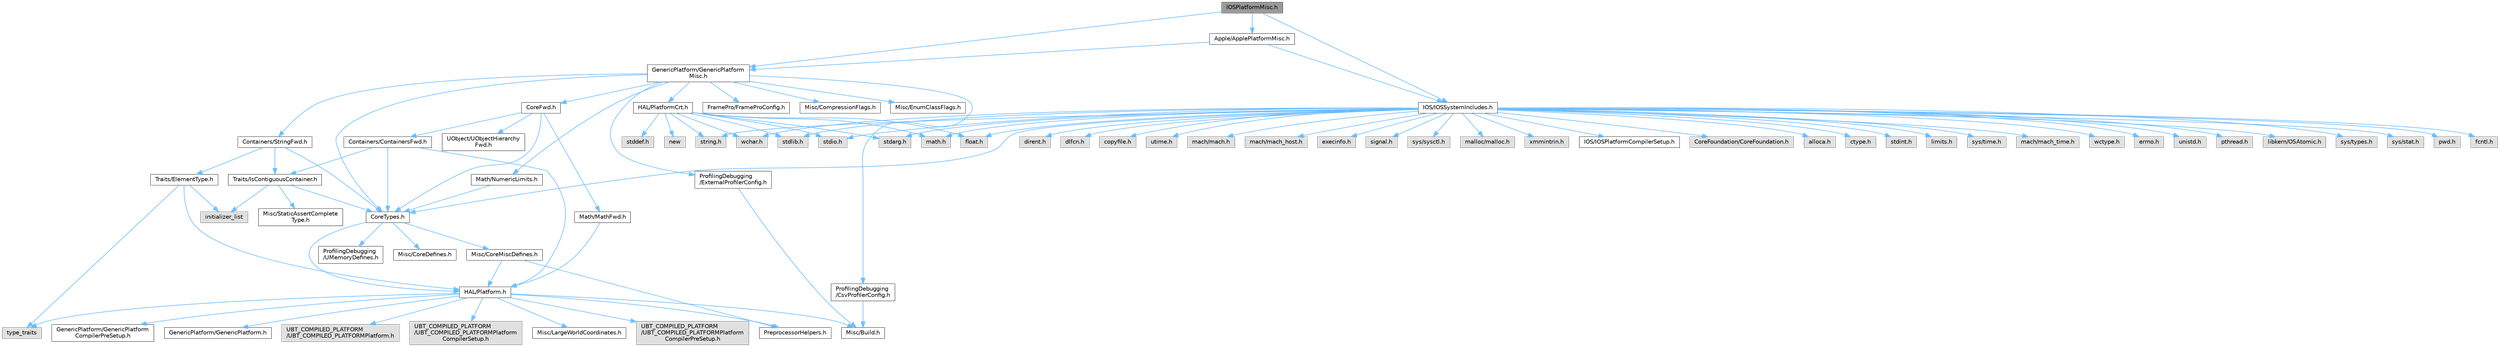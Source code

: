digraph "IOSPlatformMisc.h"
{
 // INTERACTIVE_SVG=YES
 // LATEX_PDF_SIZE
  bgcolor="transparent";
  edge [fontname=Helvetica,fontsize=10,labelfontname=Helvetica,labelfontsize=10];
  node [fontname=Helvetica,fontsize=10,shape=box,height=0.2,width=0.4];
  Node1 [id="Node000001",label="IOSPlatformMisc.h",height=0.2,width=0.4,color="gray40", fillcolor="grey60", style="filled", fontcolor="black",tooltip=" "];
  Node1 -> Node2 [id="edge1_Node000001_Node000002",color="steelblue1",style="solid",tooltip=" "];
  Node2 [id="Node000002",label="GenericPlatform/GenericPlatform\lMisc.h",height=0.2,width=0.4,color="grey40", fillcolor="white", style="filled",URL="$db/d9a/GenericPlatformMisc_8h.html",tooltip=" "];
  Node2 -> Node3 [id="edge2_Node000002_Node000003",color="steelblue1",style="solid",tooltip=" "];
  Node3 [id="Node000003",label="Containers/StringFwd.h",height=0.2,width=0.4,color="grey40", fillcolor="white", style="filled",URL="$df/d37/StringFwd_8h.html",tooltip=" "];
  Node3 -> Node4 [id="edge3_Node000003_Node000004",color="steelblue1",style="solid",tooltip=" "];
  Node4 [id="Node000004",label="CoreTypes.h",height=0.2,width=0.4,color="grey40", fillcolor="white", style="filled",URL="$dc/dec/CoreTypes_8h.html",tooltip=" "];
  Node4 -> Node5 [id="edge4_Node000004_Node000005",color="steelblue1",style="solid",tooltip=" "];
  Node5 [id="Node000005",label="HAL/Platform.h",height=0.2,width=0.4,color="grey40", fillcolor="white", style="filled",URL="$d9/dd0/Platform_8h.html",tooltip=" "];
  Node5 -> Node6 [id="edge5_Node000005_Node000006",color="steelblue1",style="solid",tooltip=" "];
  Node6 [id="Node000006",label="Misc/Build.h",height=0.2,width=0.4,color="grey40", fillcolor="white", style="filled",URL="$d3/dbb/Build_8h.html",tooltip=" "];
  Node5 -> Node7 [id="edge6_Node000005_Node000007",color="steelblue1",style="solid",tooltip=" "];
  Node7 [id="Node000007",label="Misc/LargeWorldCoordinates.h",height=0.2,width=0.4,color="grey40", fillcolor="white", style="filled",URL="$d2/dcb/LargeWorldCoordinates_8h.html",tooltip=" "];
  Node5 -> Node8 [id="edge7_Node000005_Node000008",color="steelblue1",style="solid",tooltip=" "];
  Node8 [id="Node000008",label="type_traits",height=0.2,width=0.4,color="grey60", fillcolor="#E0E0E0", style="filled",tooltip=" "];
  Node5 -> Node9 [id="edge8_Node000005_Node000009",color="steelblue1",style="solid",tooltip=" "];
  Node9 [id="Node000009",label="PreprocessorHelpers.h",height=0.2,width=0.4,color="grey40", fillcolor="white", style="filled",URL="$db/ddb/PreprocessorHelpers_8h.html",tooltip=" "];
  Node5 -> Node10 [id="edge9_Node000005_Node000010",color="steelblue1",style="solid",tooltip=" "];
  Node10 [id="Node000010",label="UBT_COMPILED_PLATFORM\l/UBT_COMPILED_PLATFORMPlatform\lCompilerPreSetup.h",height=0.2,width=0.4,color="grey60", fillcolor="#E0E0E0", style="filled",tooltip=" "];
  Node5 -> Node11 [id="edge10_Node000005_Node000011",color="steelblue1",style="solid",tooltip=" "];
  Node11 [id="Node000011",label="GenericPlatform/GenericPlatform\lCompilerPreSetup.h",height=0.2,width=0.4,color="grey40", fillcolor="white", style="filled",URL="$d9/dc8/GenericPlatformCompilerPreSetup_8h.html",tooltip=" "];
  Node5 -> Node12 [id="edge11_Node000005_Node000012",color="steelblue1",style="solid",tooltip=" "];
  Node12 [id="Node000012",label="GenericPlatform/GenericPlatform.h",height=0.2,width=0.4,color="grey40", fillcolor="white", style="filled",URL="$d6/d84/GenericPlatform_8h.html",tooltip=" "];
  Node5 -> Node13 [id="edge12_Node000005_Node000013",color="steelblue1",style="solid",tooltip=" "];
  Node13 [id="Node000013",label="UBT_COMPILED_PLATFORM\l/UBT_COMPILED_PLATFORMPlatform.h",height=0.2,width=0.4,color="grey60", fillcolor="#E0E0E0", style="filled",tooltip=" "];
  Node5 -> Node14 [id="edge13_Node000005_Node000014",color="steelblue1",style="solid",tooltip=" "];
  Node14 [id="Node000014",label="UBT_COMPILED_PLATFORM\l/UBT_COMPILED_PLATFORMPlatform\lCompilerSetup.h",height=0.2,width=0.4,color="grey60", fillcolor="#E0E0E0", style="filled",tooltip=" "];
  Node4 -> Node15 [id="edge14_Node000004_Node000015",color="steelblue1",style="solid",tooltip=" "];
  Node15 [id="Node000015",label="ProfilingDebugging\l/UMemoryDefines.h",height=0.2,width=0.4,color="grey40", fillcolor="white", style="filled",URL="$d2/da2/UMemoryDefines_8h.html",tooltip=" "];
  Node4 -> Node16 [id="edge15_Node000004_Node000016",color="steelblue1",style="solid",tooltip=" "];
  Node16 [id="Node000016",label="Misc/CoreMiscDefines.h",height=0.2,width=0.4,color="grey40", fillcolor="white", style="filled",URL="$da/d38/CoreMiscDefines_8h.html",tooltip=" "];
  Node16 -> Node5 [id="edge16_Node000016_Node000005",color="steelblue1",style="solid",tooltip=" "];
  Node16 -> Node9 [id="edge17_Node000016_Node000009",color="steelblue1",style="solid",tooltip=" "];
  Node4 -> Node17 [id="edge18_Node000004_Node000017",color="steelblue1",style="solid",tooltip=" "];
  Node17 [id="Node000017",label="Misc/CoreDefines.h",height=0.2,width=0.4,color="grey40", fillcolor="white", style="filled",URL="$d3/dd2/CoreDefines_8h.html",tooltip=" "];
  Node3 -> Node18 [id="edge19_Node000003_Node000018",color="steelblue1",style="solid",tooltip=" "];
  Node18 [id="Node000018",label="Traits/ElementType.h",height=0.2,width=0.4,color="grey40", fillcolor="white", style="filled",URL="$d5/d4f/ElementType_8h.html",tooltip=" "];
  Node18 -> Node5 [id="edge20_Node000018_Node000005",color="steelblue1",style="solid",tooltip=" "];
  Node18 -> Node19 [id="edge21_Node000018_Node000019",color="steelblue1",style="solid",tooltip=" "];
  Node19 [id="Node000019",label="initializer_list",height=0.2,width=0.4,color="grey60", fillcolor="#E0E0E0", style="filled",tooltip=" "];
  Node18 -> Node8 [id="edge22_Node000018_Node000008",color="steelblue1",style="solid",tooltip=" "];
  Node3 -> Node20 [id="edge23_Node000003_Node000020",color="steelblue1",style="solid",tooltip=" "];
  Node20 [id="Node000020",label="Traits/IsContiguousContainer.h",height=0.2,width=0.4,color="grey40", fillcolor="white", style="filled",URL="$d5/d3c/IsContiguousContainer_8h.html",tooltip=" "];
  Node20 -> Node4 [id="edge24_Node000020_Node000004",color="steelblue1",style="solid",tooltip=" "];
  Node20 -> Node21 [id="edge25_Node000020_Node000021",color="steelblue1",style="solid",tooltip=" "];
  Node21 [id="Node000021",label="Misc/StaticAssertComplete\lType.h",height=0.2,width=0.4,color="grey40", fillcolor="white", style="filled",URL="$d5/d4e/StaticAssertCompleteType_8h.html",tooltip=" "];
  Node20 -> Node19 [id="edge26_Node000020_Node000019",color="steelblue1",style="solid",tooltip=" "];
  Node2 -> Node22 [id="edge27_Node000002_Node000022",color="steelblue1",style="solid",tooltip=" "];
  Node22 [id="Node000022",label="CoreFwd.h",height=0.2,width=0.4,color="grey40", fillcolor="white", style="filled",URL="$d1/d1e/CoreFwd_8h.html",tooltip=" "];
  Node22 -> Node4 [id="edge28_Node000022_Node000004",color="steelblue1",style="solid",tooltip=" "];
  Node22 -> Node23 [id="edge29_Node000022_Node000023",color="steelblue1",style="solid",tooltip=" "];
  Node23 [id="Node000023",label="Containers/ContainersFwd.h",height=0.2,width=0.4,color="grey40", fillcolor="white", style="filled",URL="$d4/d0a/ContainersFwd_8h.html",tooltip=" "];
  Node23 -> Node5 [id="edge30_Node000023_Node000005",color="steelblue1",style="solid",tooltip=" "];
  Node23 -> Node4 [id="edge31_Node000023_Node000004",color="steelblue1",style="solid",tooltip=" "];
  Node23 -> Node20 [id="edge32_Node000023_Node000020",color="steelblue1",style="solid",tooltip=" "];
  Node22 -> Node24 [id="edge33_Node000022_Node000024",color="steelblue1",style="solid",tooltip=" "];
  Node24 [id="Node000024",label="Math/MathFwd.h",height=0.2,width=0.4,color="grey40", fillcolor="white", style="filled",URL="$d2/d10/MathFwd_8h.html",tooltip=" "];
  Node24 -> Node5 [id="edge34_Node000024_Node000005",color="steelblue1",style="solid",tooltip=" "];
  Node22 -> Node25 [id="edge35_Node000022_Node000025",color="steelblue1",style="solid",tooltip=" "];
  Node25 [id="Node000025",label="UObject/UObjectHierarchy\lFwd.h",height=0.2,width=0.4,color="grey40", fillcolor="white", style="filled",URL="$d3/d13/UObjectHierarchyFwd_8h.html",tooltip=" "];
  Node2 -> Node4 [id="edge36_Node000002_Node000004",color="steelblue1",style="solid",tooltip=" "];
  Node2 -> Node26 [id="edge37_Node000002_Node000026",color="steelblue1",style="solid",tooltip=" "];
  Node26 [id="Node000026",label="FramePro/FrameProConfig.h",height=0.2,width=0.4,color="grey40", fillcolor="white", style="filled",URL="$d7/d90/FrameProConfig_8h.html",tooltip=" "];
  Node2 -> Node27 [id="edge38_Node000002_Node000027",color="steelblue1",style="solid",tooltip=" "];
  Node27 [id="Node000027",label="HAL/PlatformCrt.h",height=0.2,width=0.4,color="grey40", fillcolor="white", style="filled",URL="$d8/d75/PlatformCrt_8h.html",tooltip=" "];
  Node27 -> Node28 [id="edge39_Node000027_Node000028",color="steelblue1",style="solid",tooltip=" "];
  Node28 [id="Node000028",label="new",height=0.2,width=0.4,color="grey60", fillcolor="#E0E0E0", style="filled",tooltip=" "];
  Node27 -> Node29 [id="edge40_Node000027_Node000029",color="steelblue1",style="solid",tooltip=" "];
  Node29 [id="Node000029",label="wchar.h",height=0.2,width=0.4,color="grey60", fillcolor="#E0E0E0", style="filled",tooltip=" "];
  Node27 -> Node30 [id="edge41_Node000027_Node000030",color="steelblue1",style="solid",tooltip=" "];
  Node30 [id="Node000030",label="stddef.h",height=0.2,width=0.4,color="grey60", fillcolor="#E0E0E0", style="filled",tooltip=" "];
  Node27 -> Node31 [id="edge42_Node000027_Node000031",color="steelblue1",style="solid",tooltip=" "];
  Node31 [id="Node000031",label="stdlib.h",height=0.2,width=0.4,color="grey60", fillcolor="#E0E0E0", style="filled",tooltip=" "];
  Node27 -> Node32 [id="edge43_Node000027_Node000032",color="steelblue1",style="solid",tooltip=" "];
  Node32 [id="Node000032",label="stdio.h",height=0.2,width=0.4,color="grey60", fillcolor="#E0E0E0", style="filled",tooltip=" "];
  Node27 -> Node33 [id="edge44_Node000027_Node000033",color="steelblue1",style="solid",tooltip=" "];
  Node33 [id="Node000033",label="stdarg.h",height=0.2,width=0.4,color="grey60", fillcolor="#E0E0E0", style="filled",tooltip=" "];
  Node27 -> Node34 [id="edge45_Node000027_Node000034",color="steelblue1",style="solid",tooltip=" "];
  Node34 [id="Node000034",label="math.h",height=0.2,width=0.4,color="grey60", fillcolor="#E0E0E0", style="filled",tooltip=" "];
  Node27 -> Node35 [id="edge46_Node000027_Node000035",color="steelblue1",style="solid",tooltip=" "];
  Node35 [id="Node000035",label="float.h",height=0.2,width=0.4,color="grey60", fillcolor="#E0E0E0", style="filled",tooltip=" "];
  Node27 -> Node36 [id="edge47_Node000027_Node000036",color="steelblue1",style="solid",tooltip=" "];
  Node36 [id="Node000036",label="string.h",height=0.2,width=0.4,color="grey60", fillcolor="#E0E0E0", style="filled",tooltip=" "];
  Node2 -> Node37 [id="edge48_Node000002_Node000037",color="steelblue1",style="solid",tooltip=" "];
  Node37 [id="Node000037",label="Math/NumericLimits.h",height=0.2,width=0.4,color="grey40", fillcolor="white", style="filled",URL="$df/d1b/NumericLimits_8h.html",tooltip=" "];
  Node37 -> Node4 [id="edge49_Node000037_Node000004",color="steelblue1",style="solid",tooltip=" "];
  Node2 -> Node38 [id="edge50_Node000002_Node000038",color="steelblue1",style="solid",tooltip=" "];
  Node38 [id="Node000038",label="Misc/CompressionFlags.h",height=0.2,width=0.4,color="grey40", fillcolor="white", style="filled",URL="$d9/d76/CompressionFlags_8h.html",tooltip=" "];
  Node2 -> Node39 [id="edge51_Node000002_Node000039",color="steelblue1",style="solid",tooltip=" "];
  Node39 [id="Node000039",label="Misc/EnumClassFlags.h",height=0.2,width=0.4,color="grey40", fillcolor="white", style="filled",URL="$d8/de7/EnumClassFlags_8h.html",tooltip=" "];
  Node2 -> Node40 [id="edge52_Node000002_Node000040",color="steelblue1",style="solid",tooltip=" "];
  Node40 [id="Node000040",label="ProfilingDebugging\l/CsvProfilerConfig.h",height=0.2,width=0.4,color="grey40", fillcolor="white", style="filled",URL="$d3/d88/CsvProfilerConfig_8h.html",tooltip=" "];
  Node40 -> Node6 [id="edge53_Node000040_Node000006",color="steelblue1",style="solid",tooltip=" "];
  Node2 -> Node41 [id="edge54_Node000002_Node000041",color="steelblue1",style="solid",tooltip=" "];
  Node41 [id="Node000041",label="ProfilingDebugging\l/ExternalProfilerConfig.h",height=0.2,width=0.4,color="grey40", fillcolor="white", style="filled",URL="$d3/dbb/ExternalProfilerConfig_8h.html",tooltip=" "];
  Node41 -> Node6 [id="edge55_Node000041_Node000006",color="steelblue1",style="solid",tooltip=" "];
  Node1 -> Node42 [id="edge56_Node000001_Node000042",color="steelblue1",style="solid",tooltip=" "];
  Node42 [id="Node000042",label="IOS/IOSSystemIncludes.h",height=0.2,width=0.4,color="grey40", fillcolor="white", style="filled",URL="$db/dda/IOSSystemIncludes_8h.html",tooltip=" "];
  Node42 -> Node4 [id="edge57_Node000042_Node000004",color="steelblue1",style="solid",tooltip=" "];
  Node42 -> Node43 [id="edge58_Node000042_Node000043",color="steelblue1",style="solid",tooltip=" "];
  Node43 [id="Node000043",label="IOS/IOSPlatformCompilerSetup.h",height=0.2,width=0.4,color="grey40", fillcolor="white", style="filled",URL="$d9/dfe/IOSPlatformCompilerSetup_8h.html",tooltip=" "];
  Node42 -> Node44 [id="edge59_Node000042_Node000044",color="steelblue1",style="solid",tooltip=" "];
  Node44 [id="Node000044",label="CoreFoundation/CoreFoundation.h",height=0.2,width=0.4,color="grey60", fillcolor="#E0E0E0", style="filled",tooltip=" "];
  Node42 -> Node36 [id="edge60_Node000042_Node000036",color="steelblue1",style="solid",tooltip=" "];
  Node42 -> Node45 [id="edge61_Node000042_Node000045",color="steelblue1",style="solid",tooltip=" "];
  Node45 [id="Node000045",label="alloca.h",height=0.2,width=0.4,color="grey60", fillcolor="#E0E0E0", style="filled",tooltip=" "];
  Node42 -> Node31 [id="edge62_Node000042_Node000031",color="steelblue1",style="solid",tooltip=" "];
  Node42 -> Node32 [id="edge63_Node000042_Node000032",color="steelblue1",style="solid",tooltip=" "];
  Node42 -> Node35 [id="edge64_Node000042_Node000035",color="steelblue1",style="solid",tooltip=" "];
  Node42 -> Node46 [id="edge65_Node000042_Node000046",color="steelblue1",style="solid",tooltip=" "];
  Node46 [id="Node000046",label="ctype.h",height=0.2,width=0.4,color="grey60", fillcolor="#E0E0E0", style="filled",tooltip=" "];
  Node42 -> Node33 [id="edge66_Node000042_Node000033",color="steelblue1",style="solid",tooltip=" "];
  Node42 -> Node47 [id="edge67_Node000042_Node000047",color="steelblue1",style="solid",tooltip=" "];
  Node47 [id="Node000047",label="stdint.h",height=0.2,width=0.4,color="grey60", fillcolor="#E0E0E0", style="filled",tooltip=" "];
  Node42 -> Node48 [id="edge68_Node000042_Node000048",color="steelblue1",style="solid",tooltip=" "];
  Node48 [id="Node000048",label="limits.h",height=0.2,width=0.4,color="grey60", fillcolor="#E0E0E0", style="filled",tooltip=" "];
  Node42 -> Node49 [id="edge69_Node000042_Node000049",color="steelblue1",style="solid",tooltip=" "];
  Node49 [id="Node000049",label="sys/time.h",height=0.2,width=0.4,color="grey60", fillcolor="#E0E0E0", style="filled",tooltip=" "];
  Node42 -> Node34 [id="edge70_Node000042_Node000034",color="steelblue1",style="solid",tooltip=" "];
  Node42 -> Node50 [id="edge71_Node000042_Node000050",color="steelblue1",style="solid",tooltip=" "];
  Node50 [id="Node000050",label="mach/mach_time.h",height=0.2,width=0.4,color="grey60", fillcolor="#E0E0E0", style="filled",tooltip=" "];
  Node42 -> Node29 [id="edge72_Node000042_Node000029",color="steelblue1",style="solid",tooltip=" "];
  Node42 -> Node51 [id="edge73_Node000042_Node000051",color="steelblue1",style="solid",tooltip=" "];
  Node51 [id="Node000051",label="wctype.h",height=0.2,width=0.4,color="grey60", fillcolor="#E0E0E0", style="filled",tooltip=" "];
  Node42 -> Node52 [id="edge74_Node000042_Node000052",color="steelblue1",style="solid",tooltip=" "];
  Node52 [id="Node000052",label="errno.h",height=0.2,width=0.4,color="grey60", fillcolor="#E0E0E0", style="filled",tooltip=" "];
  Node42 -> Node53 [id="edge75_Node000042_Node000053",color="steelblue1",style="solid",tooltip=" "];
  Node53 [id="Node000053",label="unistd.h",height=0.2,width=0.4,color="grey60", fillcolor="#E0E0E0", style="filled",tooltip=" "];
  Node42 -> Node54 [id="edge76_Node000042_Node000054",color="steelblue1",style="solid",tooltip=" "];
  Node54 [id="Node000054",label="pthread.h",height=0.2,width=0.4,color="grey60", fillcolor="#E0E0E0", style="filled",tooltip=" "];
  Node42 -> Node55 [id="edge77_Node000042_Node000055",color="steelblue1",style="solid",tooltip=" "];
  Node55 [id="Node000055",label="libkern/OSAtomic.h",height=0.2,width=0.4,color="grey60", fillcolor="#E0E0E0", style="filled",tooltip=" "];
  Node42 -> Node56 [id="edge78_Node000042_Node000056",color="steelblue1",style="solid",tooltip=" "];
  Node56 [id="Node000056",label="sys/types.h",height=0.2,width=0.4,color="grey60", fillcolor="#E0E0E0", style="filled",tooltip=" "];
  Node42 -> Node57 [id="edge79_Node000042_Node000057",color="steelblue1",style="solid",tooltip=" "];
  Node57 [id="Node000057",label="sys/stat.h",height=0.2,width=0.4,color="grey60", fillcolor="#E0E0E0", style="filled",tooltip=" "];
  Node42 -> Node58 [id="edge80_Node000042_Node000058",color="steelblue1",style="solid",tooltip=" "];
  Node58 [id="Node000058",label="pwd.h",height=0.2,width=0.4,color="grey60", fillcolor="#E0E0E0", style="filled",tooltip=" "];
  Node42 -> Node59 [id="edge81_Node000042_Node000059",color="steelblue1",style="solid",tooltip=" "];
  Node59 [id="Node000059",label="fcntl.h",height=0.2,width=0.4,color="grey60", fillcolor="#E0E0E0", style="filled",tooltip=" "];
  Node42 -> Node60 [id="edge82_Node000042_Node000060",color="steelblue1",style="solid",tooltip=" "];
  Node60 [id="Node000060",label="dirent.h",height=0.2,width=0.4,color="grey60", fillcolor="#E0E0E0", style="filled",tooltip=" "];
  Node42 -> Node61 [id="edge83_Node000042_Node000061",color="steelblue1",style="solid",tooltip=" "];
  Node61 [id="Node000061",label="dlfcn.h",height=0.2,width=0.4,color="grey60", fillcolor="#E0E0E0", style="filled",tooltip=" "];
  Node42 -> Node62 [id="edge84_Node000042_Node000062",color="steelblue1",style="solid",tooltip=" "];
  Node62 [id="Node000062",label="copyfile.h",height=0.2,width=0.4,color="grey60", fillcolor="#E0E0E0", style="filled",tooltip=" "];
  Node42 -> Node63 [id="edge85_Node000042_Node000063",color="steelblue1",style="solid",tooltip=" "];
  Node63 [id="Node000063",label="utime.h",height=0.2,width=0.4,color="grey60", fillcolor="#E0E0E0", style="filled",tooltip=" "];
  Node42 -> Node64 [id="edge86_Node000042_Node000064",color="steelblue1",style="solid",tooltip=" "];
  Node64 [id="Node000064",label="mach/mach.h",height=0.2,width=0.4,color="grey60", fillcolor="#E0E0E0", style="filled",tooltip=" "];
  Node42 -> Node65 [id="edge87_Node000042_Node000065",color="steelblue1",style="solid",tooltip=" "];
  Node65 [id="Node000065",label="mach/mach_host.h",height=0.2,width=0.4,color="grey60", fillcolor="#E0E0E0", style="filled",tooltip=" "];
  Node42 -> Node66 [id="edge88_Node000042_Node000066",color="steelblue1",style="solid",tooltip=" "];
  Node66 [id="Node000066",label="execinfo.h",height=0.2,width=0.4,color="grey60", fillcolor="#E0E0E0", style="filled",tooltip=" "];
  Node42 -> Node67 [id="edge89_Node000042_Node000067",color="steelblue1",style="solid",tooltip=" "];
  Node67 [id="Node000067",label="signal.h",height=0.2,width=0.4,color="grey60", fillcolor="#E0E0E0", style="filled",tooltip=" "];
  Node42 -> Node68 [id="edge90_Node000042_Node000068",color="steelblue1",style="solid",tooltip=" "];
  Node68 [id="Node000068",label="sys/sysctl.h",height=0.2,width=0.4,color="grey60", fillcolor="#E0E0E0", style="filled",tooltip=" "];
  Node42 -> Node69 [id="edge91_Node000042_Node000069",color="steelblue1",style="solid",tooltip=" "];
  Node69 [id="Node000069",label="malloc/malloc.h",height=0.2,width=0.4,color="grey60", fillcolor="#E0E0E0", style="filled",tooltip=" "];
  Node42 -> Node70 [id="edge92_Node000042_Node000070",color="steelblue1",style="solid",tooltip=" "];
  Node70 [id="Node000070",label="xmmintrin.h",height=0.2,width=0.4,color="grey60", fillcolor="#E0E0E0", style="filled",tooltip=" "];
  Node1 -> Node71 [id="edge93_Node000001_Node000071",color="steelblue1",style="solid",tooltip=" "];
  Node71 [id="Node000071",label="Apple/ApplePlatformMisc.h",height=0.2,width=0.4,color="grey40", fillcolor="white", style="filled",URL="$dd/d91/ApplePlatformMisc_8h.html",tooltip=" "];
  Node71 -> Node2 [id="edge94_Node000071_Node000002",color="steelblue1",style="solid",tooltip=" "];
  Node71 -> Node42 [id="edge95_Node000071_Node000042",color="steelblue1",style="solid",tooltip=" "];
}
